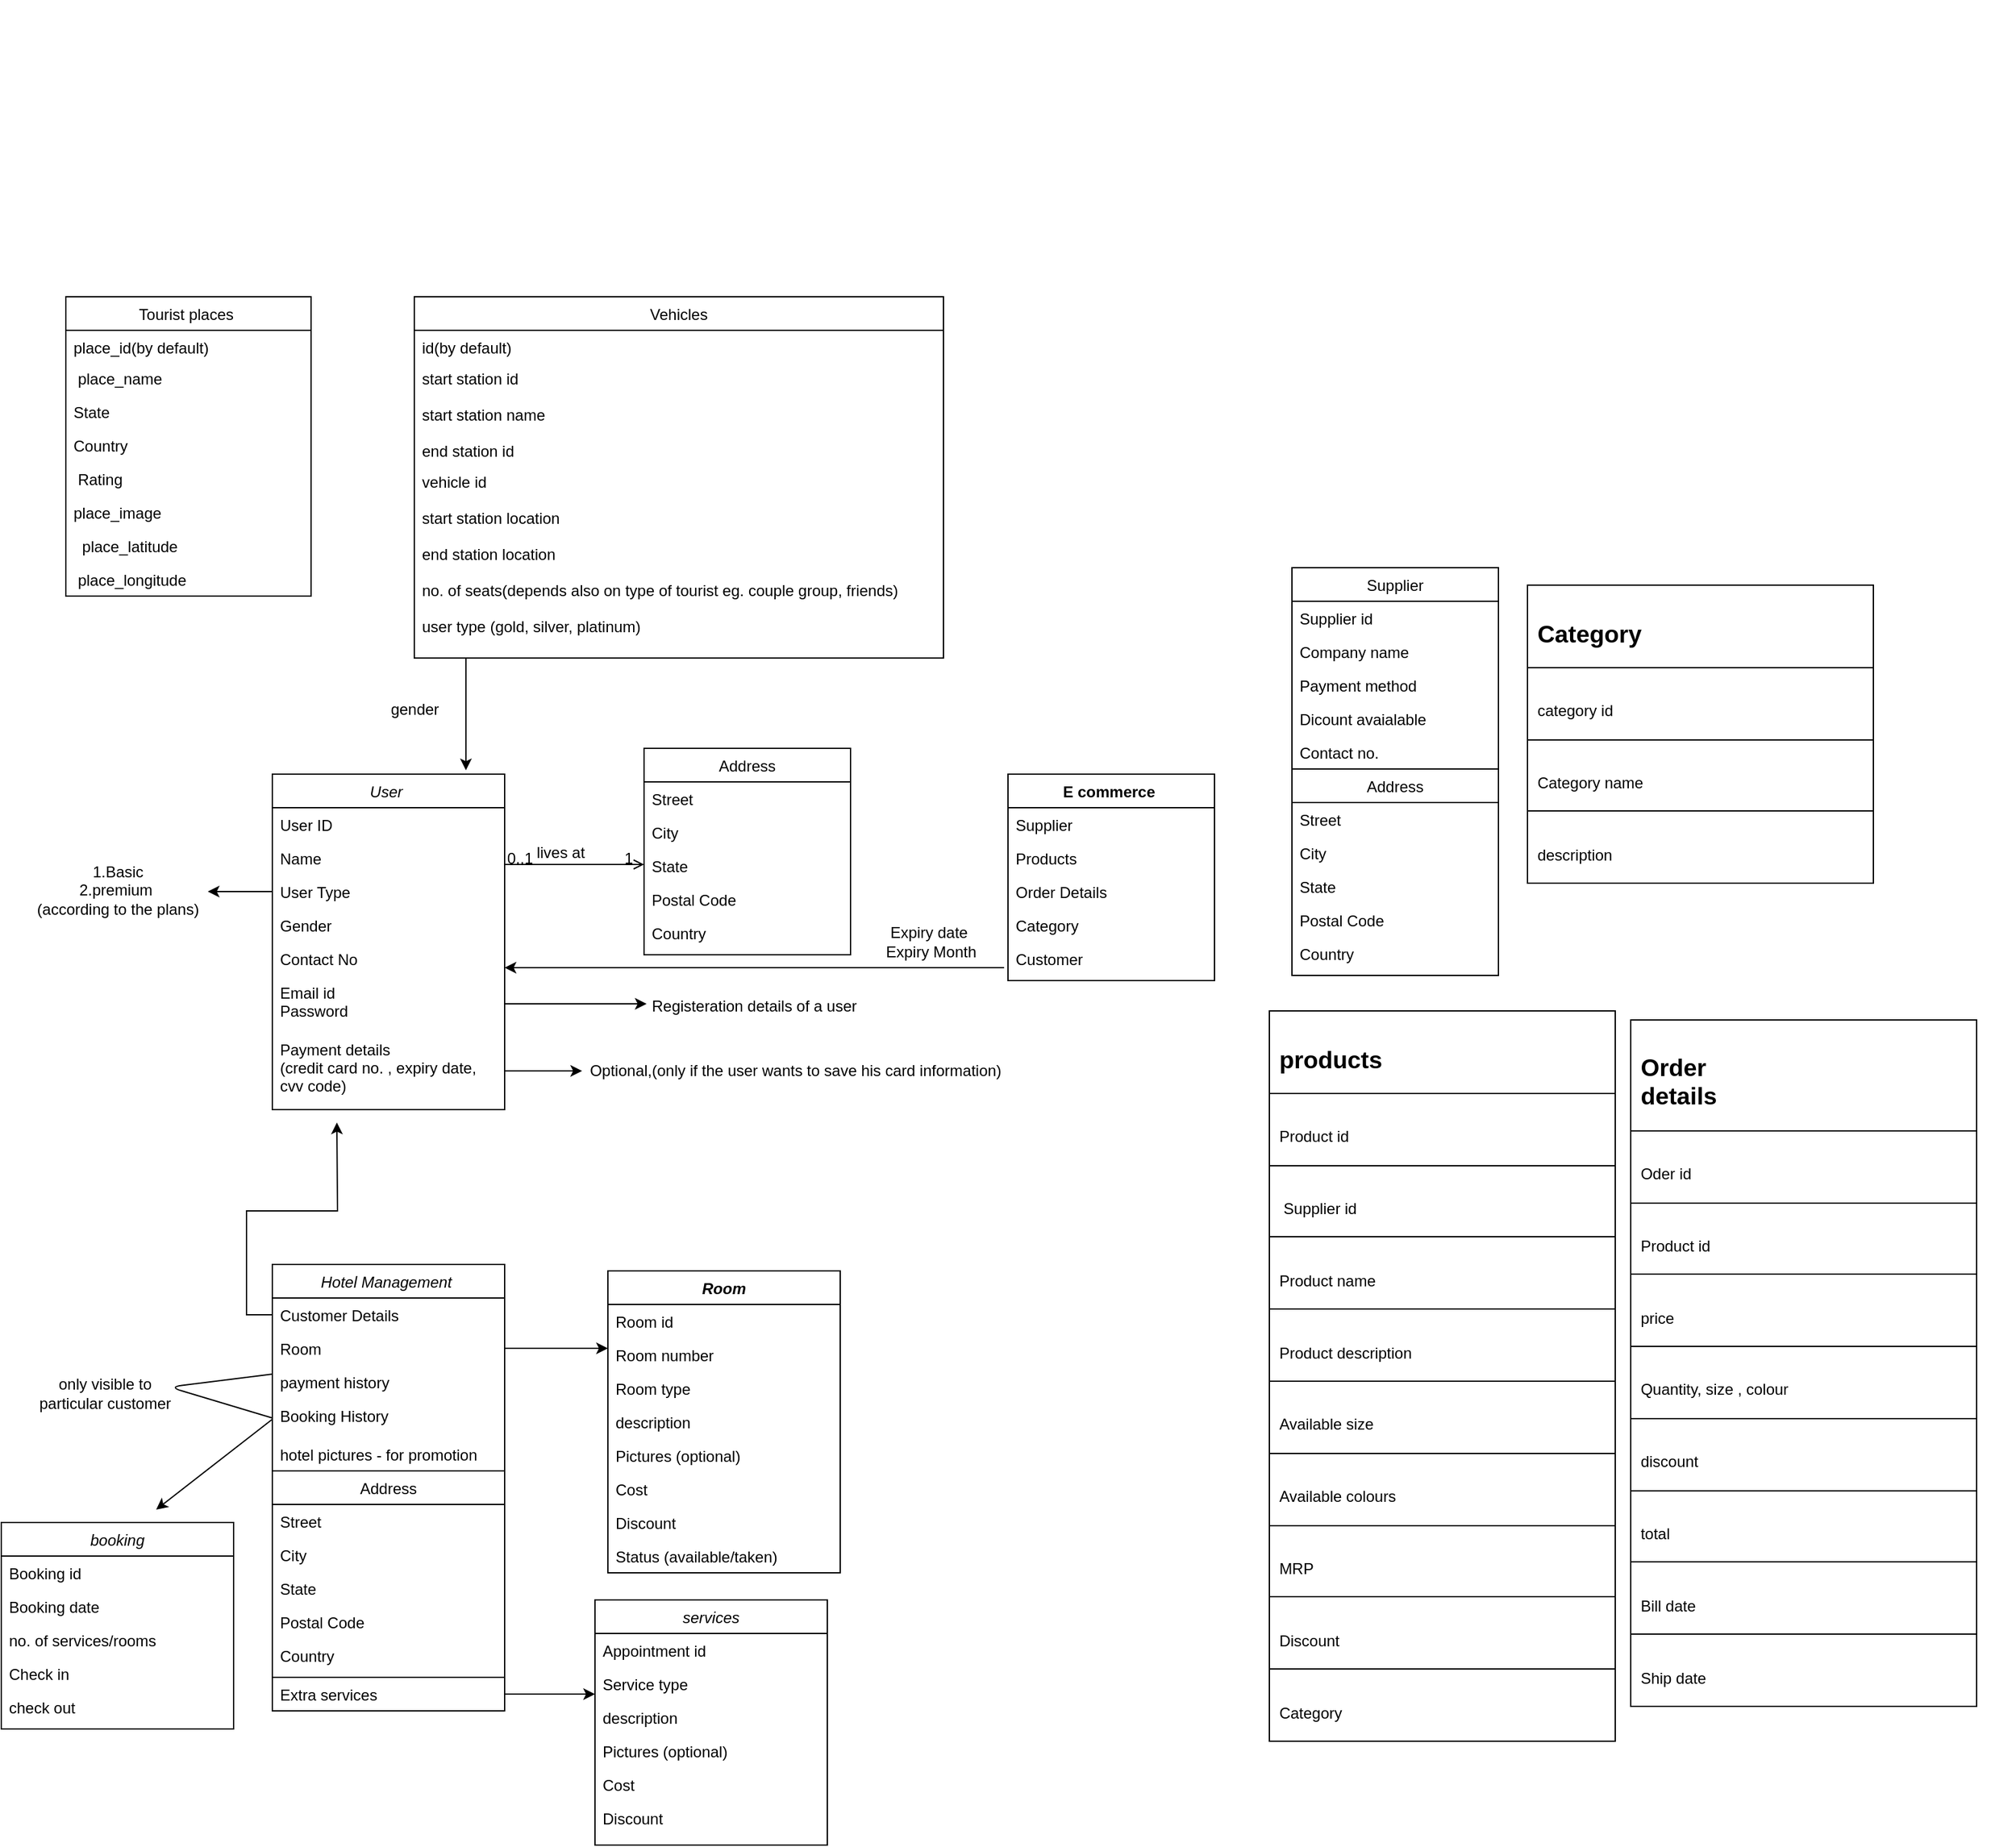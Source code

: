 <mxfile version="13.7.7" type="github">
  <diagram id="C5RBs43oDa-KdzZeNtuy" name="Page-1">
    <mxGraphModel dx="1108" dy="1651" grid="1" gridSize="10" guides="1" tooltips="1" connect="1" arrows="1" fold="1" page="1" pageScale="1" pageWidth="827" pageHeight="1169" math="0" shadow="0">
      <root>
        <mxCell id="WIyWlLk6GJQsqaUBKTNV-0" />
        <mxCell id="WIyWlLk6GJQsqaUBKTNV-1" parent="WIyWlLk6GJQsqaUBKTNV-0" />
        <mxCell id="L2D3DdencDGYcYz5iyRt-0" value="User " style="swimlane;fontStyle=2;align=center;verticalAlign=top;childLayout=stackLayout;horizontal=1;startSize=26;horizontalStack=0;resizeParent=1;resizeLast=0;collapsible=1;marginBottom=0;rounded=0;shadow=0;strokeWidth=1;" parent="WIyWlLk6GJQsqaUBKTNV-1" vertex="1">
          <mxGeometry x="220" y="120" width="180" height="260" as="geometry">
            <mxRectangle x="230" y="140" width="160" height="26" as="alternateBounds" />
          </mxGeometry>
        </mxCell>
        <mxCell id="L2D3DdencDGYcYz5iyRt-1" value="User ID" style="text;align=left;verticalAlign=top;spacingLeft=4;spacingRight=4;overflow=hidden;rotatable=0;points=[[0,0.5],[1,0.5]];portConstraint=eastwest;" parent="L2D3DdencDGYcYz5iyRt-0" vertex="1">
          <mxGeometry y="26" width="180" height="26" as="geometry" />
        </mxCell>
        <mxCell id="L2D3DdencDGYcYz5iyRt-2" value="Name" style="text;align=left;verticalAlign=top;spacingLeft=4;spacingRight=4;overflow=hidden;rotatable=0;points=[[0,0.5],[1,0.5]];portConstraint=eastwest;rounded=0;shadow=0;html=0;" parent="L2D3DdencDGYcYz5iyRt-0" vertex="1">
          <mxGeometry y="52" width="180" height="26" as="geometry" />
        </mxCell>
        <mxCell id="L2D3DdencDGYcYz5iyRt-3" value="User Type" style="text;align=left;verticalAlign=top;spacingLeft=4;spacingRight=4;overflow=hidden;rotatable=0;points=[[0,0.5],[1,0.5]];portConstraint=eastwest;rounded=0;shadow=0;html=0;" parent="L2D3DdencDGYcYz5iyRt-0" vertex="1">
          <mxGeometry y="78" width="180" height="26" as="geometry" />
        </mxCell>
        <mxCell id="L2D3DdencDGYcYz5iyRt-4" value="Gender&#xa;" style="text;align=left;verticalAlign=top;spacingLeft=4;spacingRight=4;overflow=hidden;rotatable=0;points=[[0,0.5],[1,0.5]];portConstraint=eastwest;rounded=0;shadow=0;html=0;" parent="L2D3DdencDGYcYz5iyRt-0" vertex="1">
          <mxGeometry y="104" width="180" height="26" as="geometry" />
        </mxCell>
        <mxCell id="L2D3DdencDGYcYz5iyRt-5" value="Contact No" style="text;align=left;verticalAlign=top;spacingLeft=4;spacingRight=4;overflow=hidden;rotatable=0;points=[[0,0.5],[1,0.5]];portConstraint=eastwest;rounded=0;shadow=0;html=0;" parent="L2D3DdencDGYcYz5iyRt-0" vertex="1">
          <mxGeometry y="130" width="180" height="26" as="geometry" />
        </mxCell>
        <mxCell id="L2D3DdencDGYcYz5iyRt-6" value="Email id &#xa;Password" style="text;align=left;verticalAlign=top;spacingLeft=4;spacingRight=4;overflow=hidden;rotatable=0;points=[[0,0.5],[1,0.5]];portConstraint=eastwest;rounded=0;shadow=0;html=0;" parent="L2D3DdencDGYcYz5iyRt-0" vertex="1">
          <mxGeometry y="156" width="180" height="44" as="geometry" />
        </mxCell>
        <mxCell id="L2D3DdencDGYcYz5iyRt-7" value="Payment details &#xa;(credit card no. , expiry date, &#xa;cvv code)" style="text;align=left;verticalAlign=top;spacingLeft=4;spacingRight=4;overflow=hidden;rotatable=0;points=[[0,0.5],[1,0.5]];portConstraint=eastwest;rounded=0;shadow=0;html=0;" parent="L2D3DdencDGYcYz5iyRt-0" vertex="1">
          <mxGeometry y="200" width="180" height="60" as="geometry" />
        </mxCell>
        <mxCell id="L2D3DdencDGYcYz5iyRt-8" value="" style="endArrow=open;shadow=0;strokeWidth=1;rounded=0;endFill=1;edgeStyle=elbowEdgeStyle;elbow=vertical;" parent="WIyWlLk6GJQsqaUBKTNV-1" source="L2D3DdencDGYcYz5iyRt-0" target="L2D3DdencDGYcYz5iyRt-12" edge="1">
          <mxGeometry x="0.5" y="41" relative="1" as="geometry">
            <mxPoint x="380" y="192" as="sourcePoint" />
            <mxPoint x="540" y="192" as="targetPoint" />
            <mxPoint x="-40" y="32" as="offset" />
          </mxGeometry>
        </mxCell>
        <mxCell id="L2D3DdencDGYcYz5iyRt-9" value="0..1" style="resizable=0;align=left;verticalAlign=bottom;labelBackgroundColor=none;fontSize=12;" parent="L2D3DdencDGYcYz5iyRt-8" connectable="0" vertex="1">
          <mxGeometry x="-1" relative="1" as="geometry">
            <mxPoint y="4" as="offset" />
          </mxGeometry>
        </mxCell>
        <mxCell id="L2D3DdencDGYcYz5iyRt-10" value="1" style="resizable=0;align=right;verticalAlign=bottom;labelBackgroundColor=none;fontSize=12;" parent="L2D3DdencDGYcYz5iyRt-8" connectable="0" vertex="1">
          <mxGeometry x="1" relative="1" as="geometry">
            <mxPoint x="-7" y="4" as="offset" />
          </mxGeometry>
        </mxCell>
        <mxCell id="L2D3DdencDGYcYz5iyRt-11" value="lives at" style="text;html=1;resizable=0;points=[];;align=center;verticalAlign=middle;labelBackgroundColor=none;rounded=0;shadow=0;strokeWidth=1;fontSize=12;" parent="L2D3DdencDGYcYz5iyRt-8" vertex="1" connectable="0">
          <mxGeometry x="0.5" y="49" relative="1" as="geometry">
            <mxPoint x="-38" y="40" as="offset" />
          </mxGeometry>
        </mxCell>
        <mxCell id="L2D3DdencDGYcYz5iyRt-12" value="Address" style="swimlane;fontStyle=0;align=center;verticalAlign=top;childLayout=stackLayout;horizontal=1;startSize=26;horizontalStack=0;resizeParent=1;resizeLast=0;collapsible=1;marginBottom=0;rounded=0;shadow=0;strokeWidth=1;" parent="WIyWlLk6GJQsqaUBKTNV-1" vertex="1">
          <mxGeometry x="508" y="100" width="160" height="160" as="geometry">
            <mxRectangle x="550" y="140" width="160" height="26" as="alternateBounds" />
          </mxGeometry>
        </mxCell>
        <mxCell id="L2D3DdencDGYcYz5iyRt-13" value="Street" style="text;align=left;verticalAlign=top;spacingLeft=4;spacingRight=4;overflow=hidden;rotatable=0;points=[[0,0.5],[1,0.5]];portConstraint=eastwest;" parent="L2D3DdencDGYcYz5iyRt-12" vertex="1">
          <mxGeometry y="26" width="160" height="26" as="geometry" />
        </mxCell>
        <mxCell id="L2D3DdencDGYcYz5iyRt-14" value="City" style="text;align=left;verticalAlign=top;spacingLeft=4;spacingRight=4;overflow=hidden;rotatable=0;points=[[0,0.5],[1,0.5]];portConstraint=eastwest;rounded=0;shadow=0;html=0;" parent="L2D3DdencDGYcYz5iyRt-12" vertex="1">
          <mxGeometry y="52" width="160" height="26" as="geometry" />
        </mxCell>
        <mxCell id="L2D3DdencDGYcYz5iyRt-15" value="State" style="text;align=left;verticalAlign=top;spacingLeft=4;spacingRight=4;overflow=hidden;rotatable=0;points=[[0,0.5],[1,0.5]];portConstraint=eastwest;rounded=0;shadow=0;html=0;" parent="L2D3DdencDGYcYz5iyRt-12" vertex="1">
          <mxGeometry y="78" width="160" height="26" as="geometry" />
        </mxCell>
        <mxCell id="L2D3DdencDGYcYz5iyRt-16" value="Postal Code" style="text;align=left;verticalAlign=top;spacingLeft=4;spacingRight=4;overflow=hidden;rotatable=0;points=[[0,0.5],[1,0.5]];portConstraint=eastwest;rounded=0;shadow=0;html=0;" parent="L2D3DdencDGYcYz5iyRt-12" vertex="1">
          <mxGeometry y="104" width="160" height="26" as="geometry" />
        </mxCell>
        <mxCell id="L2D3DdencDGYcYz5iyRt-17" value="Country" style="text;align=left;verticalAlign=top;spacingLeft=4;spacingRight=4;overflow=hidden;rotatable=0;points=[[0,0.5],[1,0.5]];portConstraint=eastwest;rounded=0;shadow=0;html=0;" parent="L2D3DdencDGYcYz5iyRt-12" vertex="1">
          <mxGeometry y="130" width="160" height="26" as="geometry" />
        </mxCell>
        <mxCell id="L2D3DdencDGYcYz5iyRt-18" style="edgeStyle=orthogonalEdgeStyle;rounded=0;orthogonalLoop=1;jettySize=auto;html=1;" parent="WIyWlLk6GJQsqaUBKTNV-1" source="L2D3DdencDGYcYz5iyRt-6" edge="1">
          <mxGeometry relative="1" as="geometry">
            <mxPoint x="510" y="298" as="targetPoint" />
          </mxGeometry>
        </mxCell>
        <mxCell id="L2D3DdencDGYcYz5iyRt-19" value="Registeration details of a user" style="text;html=1;resizable=0;autosize=1;align=center;verticalAlign=middle;points=[];fillColor=none;strokeColor=none;rounded=0;" parent="WIyWlLk6GJQsqaUBKTNV-1" vertex="1">
          <mxGeometry x="508" y="290" width="170" height="20" as="geometry" />
        </mxCell>
        <mxCell id="L2D3DdencDGYcYz5iyRt-20" style="edgeStyle=orthogonalEdgeStyle;rounded=0;orthogonalLoop=1;jettySize=auto;html=1;" parent="WIyWlLk6GJQsqaUBKTNV-1" source="L2D3DdencDGYcYz5iyRt-3" edge="1">
          <mxGeometry relative="1" as="geometry">
            <mxPoint x="170" y="211" as="targetPoint" />
          </mxGeometry>
        </mxCell>
        <mxCell id="L2D3DdencDGYcYz5iyRt-21" value="1.Basic&lt;br&gt;2.premium&amp;nbsp;&lt;br&gt;(according to the plans)" style="text;html=1;resizable=0;autosize=1;align=center;verticalAlign=middle;points=[];fillColor=none;strokeColor=none;rounded=0;" parent="WIyWlLk6GJQsqaUBKTNV-1" vertex="1">
          <mxGeometry x="30" y="185" width="140" height="50" as="geometry" />
        </mxCell>
        <mxCell id="L2D3DdencDGYcYz5iyRt-22" style="edgeStyle=orthogonalEdgeStyle;rounded=0;orthogonalLoop=1;jettySize=auto;html=1;exitX=1;exitY=0.5;exitDx=0;exitDy=0;" parent="WIyWlLk6GJQsqaUBKTNV-1" source="L2D3DdencDGYcYz5iyRt-7" edge="1">
          <mxGeometry relative="1" as="geometry">
            <mxPoint x="460" y="350" as="targetPoint" />
          </mxGeometry>
        </mxCell>
        <mxCell id="L2D3DdencDGYcYz5iyRt-23" value="Optional,(only if the user wants to save his card information)" style="text;html=1;resizable=0;autosize=1;align=center;verticalAlign=middle;points=[];fillColor=none;strokeColor=none;rounded=0;" parent="WIyWlLk6GJQsqaUBKTNV-1" vertex="1">
          <mxGeometry x="460" y="340" width="330" height="20" as="geometry" />
        </mxCell>
        <mxCell id="L2D3DdencDGYcYz5iyRt-25" value="Hotel Management " style="swimlane;fontStyle=2;align=center;verticalAlign=top;childLayout=stackLayout;horizontal=1;startSize=26;horizontalStack=0;resizeParent=1;resizeLast=0;collapsible=1;marginBottom=0;rounded=0;shadow=0;strokeWidth=1;" parent="WIyWlLk6GJQsqaUBKTNV-1" vertex="1">
          <mxGeometry x="220" y="500" width="180" height="346" as="geometry">
            <mxRectangle x="230" y="140" width="160" height="26" as="alternateBounds" />
          </mxGeometry>
        </mxCell>
        <mxCell id="L2D3DdencDGYcYz5iyRt-42" value="Customer Details " style="text;align=left;verticalAlign=top;spacingLeft=4;spacingRight=4;overflow=hidden;rotatable=0;points=[[0,0.5],[1,0.5]];portConstraint=eastwest;rounded=0;shadow=0;html=0;" parent="L2D3DdencDGYcYz5iyRt-25" vertex="1">
          <mxGeometry y="26" width="180" height="26" as="geometry" />
        </mxCell>
        <mxCell id="L2D3DdencDGYcYz5iyRt-26" value="Room" style="text;align=left;verticalAlign=top;spacingLeft=4;spacingRight=4;overflow=hidden;rotatable=0;points=[[0,0.5],[1,0.5]];portConstraint=eastwest;" parent="L2D3DdencDGYcYz5iyRt-25" vertex="1">
          <mxGeometry y="52" width="180" height="26" as="geometry" />
        </mxCell>
        <mxCell id="L2D3DdencDGYcYz5iyRt-30" value="payment history" style="text;align=left;verticalAlign=top;spacingLeft=4;spacingRight=4;overflow=hidden;rotatable=0;points=[[0,0.5],[1,0.5]];portConstraint=eastwest;rounded=0;shadow=0;html=0;" parent="L2D3DdencDGYcYz5iyRt-25" vertex="1">
          <mxGeometry y="78" width="180" height="26" as="geometry" />
        </mxCell>
        <mxCell id="L2D3DdencDGYcYz5iyRt-31" value="Booking History" style="text;align=left;verticalAlign=top;spacingLeft=4;spacingRight=4;overflow=hidden;rotatable=0;points=[[0,0.5],[1,0.5]];portConstraint=eastwest;rounded=0;shadow=0;html=0;" parent="L2D3DdencDGYcYz5iyRt-25" vertex="1">
          <mxGeometry y="104" width="180" height="30" as="geometry" />
        </mxCell>
        <mxCell id="L2D3DdencDGYcYz5iyRt-68" value="hotel pictures - for promotion" style="text;align=left;verticalAlign=top;spacingLeft=4;spacingRight=4;overflow=hidden;rotatable=0;points=[[0,0.5],[1,0.5]];portConstraint=eastwest;rounded=0;shadow=0;html=0;" parent="L2D3DdencDGYcYz5iyRt-25" vertex="1">
          <mxGeometry y="134" width="180" height="26" as="geometry" />
        </mxCell>
        <mxCell id="L2D3DdencDGYcYz5iyRt-70" value="Address" style="swimlane;fontStyle=0;align=center;verticalAlign=top;childLayout=stackLayout;horizontal=1;startSize=26;horizontalStack=0;resizeParent=1;resizeLast=0;collapsible=1;marginBottom=0;rounded=0;shadow=0;strokeWidth=1;" parent="L2D3DdencDGYcYz5iyRt-25" vertex="1">
          <mxGeometry y="160" width="180" height="160" as="geometry">
            <mxRectangle x="550" y="140" width="160" height="26" as="alternateBounds" />
          </mxGeometry>
        </mxCell>
        <mxCell id="L2D3DdencDGYcYz5iyRt-71" value="Street" style="text;align=left;verticalAlign=top;spacingLeft=4;spacingRight=4;overflow=hidden;rotatable=0;points=[[0,0.5],[1,0.5]];portConstraint=eastwest;" parent="L2D3DdencDGYcYz5iyRt-70" vertex="1">
          <mxGeometry y="26" width="180" height="26" as="geometry" />
        </mxCell>
        <mxCell id="L2D3DdencDGYcYz5iyRt-72" value="City" style="text;align=left;verticalAlign=top;spacingLeft=4;spacingRight=4;overflow=hidden;rotatable=0;points=[[0,0.5],[1,0.5]];portConstraint=eastwest;rounded=0;shadow=0;html=0;" parent="L2D3DdencDGYcYz5iyRt-70" vertex="1">
          <mxGeometry y="52" width="180" height="26" as="geometry" />
        </mxCell>
        <mxCell id="L2D3DdencDGYcYz5iyRt-73" value="State" style="text;align=left;verticalAlign=top;spacingLeft=4;spacingRight=4;overflow=hidden;rotatable=0;points=[[0,0.5],[1,0.5]];portConstraint=eastwest;rounded=0;shadow=0;html=0;" parent="L2D3DdencDGYcYz5iyRt-70" vertex="1">
          <mxGeometry y="78" width="180" height="26" as="geometry" />
        </mxCell>
        <mxCell id="L2D3DdencDGYcYz5iyRt-74" value="Postal Code" style="text;align=left;verticalAlign=top;spacingLeft=4;spacingRight=4;overflow=hidden;rotatable=0;points=[[0,0.5],[1,0.5]];portConstraint=eastwest;rounded=0;shadow=0;html=0;" parent="L2D3DdencDGYcYz5iyRt-70" vertex="1">
          <mxGeometry y="104" width="180" height="26" as="geometry" />
        </mxCell>
        <mxCell id="L2D3DdencDGYcYz5iyRt-75" value="Country" style="text;align=left;verticalAlign=top;spacingLeft=4;spacingRight=4;overflow=hidden;rotatable=0;points=[[0,0.5],[1,0.5]];portConstraint=eastwest;rounded=0;shadow=0;html=0;" parent="L2D3DdencDGYcYz5iyRt-70" vertex="1">
          <mxGeometry y="130" width="180" height="26" as="geometry" />
        </mxCell>
        <mxCell id="L2D3DdencDGYcYz5iyRt-69" value="Extra services " style="text;align=left;verticalAlign=top;spacingLeft=4;spacingRight=4;overflow=hidden;rotatable=0;points=[[0,0.5],[1,0.5]];portConstraint=eastwest;rounded=0;shadow=0;html=0;" parent="L2D3DdencDGYcYz5iyRt-25" vertex="1">
          <mxGeometry y="320" width="180" height="26" as="geometry" />
        </mxCell>
        <mxCell id="L2D3DdencDGYcYz5iyRt-57" style="edgeStyle=orthogonalEdgeStyle;rounded=0;orthogonalLoop=1;jettySize=auto;html=1;" parent="WIyWlLk6GJQsqaUBKTNV-1" source="L2D3DdencDGYcYz5iyRt-42" edge="1">
          <mxGeometry relative="1" as="geometry">
            <mxPoint x="270" y="390" as="targetPoint" />
          </mxGeometry>
        </mxCell>
        <mxCell id="L2D3DdencDGYcYz5iyRt-58" value="" style="endArrow=none;html=1;exitX=0;exitY=0.5;exitDx=0;exitDy=0;" parent="WIyWlLk6GJQsqaUBKTNV-1" source="L2D3DdencDGYcYz5iyRt-31" edge="1">
          <mxGeometry width="50" height="50" relative="1" as="geometry">
            <mxPoint x="200" y="620" as="sourcePoint" />
            <mxPoint x="220" y="585" as="targetPoint" />
            <Array as="points">
              <mxPoint x="140" y="595" />
            </Array>
          </mxGeometry>
        </mxCell>
        <mxCell id="L2D3DdencDGYcYz5iyRt-59" value="only visible to &lt;br&gt;particular customer" style="text;html=1;resizable=0;autosize=1;align=center;verticalAlign=middle;points=[];fillColor=none;strokeColor=none;rounded=0;" parent="WIyWlLk6GJQsqaUBKTNV-1" vertex="1">
          <mxGeometry x="30" y="585" width="120" height="30" as="geometry" />
        </mxCell>
        <mxCell id="L2D3DdencDGYcYz5iyRt-67" style="edgeStyle=none;rounded=0;orthogonalLoop=1;jettySize=auto;html=1;exitX=1;exitY=0.5;exitDx=0;exitDy=0;" parent="WIyWlLk6GJQsqaUBKTNV-1" source="L2D3DdencDGYcYz5iyRt-26" edge="1">
          <mxGeometry relative="1" as="geometry">
            <mxPoint x="480" y="565" as="targetPoint" />
          </mxGeometry>
        </mxCell>
        <mxCell id="L2D3DdencDGYcYz5iyRt-34" value="Room" style="swimlane;fontStyle=3;align=center;verticalAlign=top;childLayout=stackLayout;horizontal=1;startSize=26;horizontalStack=0;resizeParent=1;resizeLast=0;collapsible=1;marginBottom=0;rounded=0;shadow=0;strokeWidth=1;" parent="WIyWlLk6GJQsqaUBKTNV-1" vertex="1">
          <mxGeometry x="480" y="505" width="180" height="234" as="geometry">
            <mxRectangle x="230" y="140" width="160" height="26" as="alternateBounds" />
          </mxGeometry>
        </mxCell>
        <mxCell id="L2D3DdencDGYcYz5iyRt-35" value="Room id " style="text;align=left;verticalAlign=top;spacingLeft=4;spacingRight=4;overflow=hidden;rotatable=0;points=[[0,0.5],[1,0.5]];portConstraint=eastwest;" parent="L2D3DdencDGYcYz5iyRt-34" vertex="1">
          <mxGeometry y="26" width="180" height="26" as="geometry" />
        </mxCell>
        <mxCell id="L2D3DdencDGYcYz5iyRt-36" value="Room number" style="text;align=left;verticalAlign=top;spacingLeft=4;spacingRight=4;overflow=hidden;rotatable=0;points=[[0,0.5],[1,0.5]];portConstraint=eastwest;rounded=0;shadow=0;html=0;" parent="L2D3DdencDGYcYz5iyRt-34" vertex="1">
          <mxGeometry y="52" width="180" height="26" as="geometry" />
        </mxCell>
        <mxCell id="L2D3DdencDGYcYz5iyRt-37" value="Room type" style="text;align=left;verticalAlign=top;spacingLeft=4;spacingRight=4;overflow=hidden;rotatable=0;points=[[0,0.5],[1,0.5]];portConstraint=eastwest;rounded=0;shadow=0;html=0;" parent="L2D3DdencDGYcYz5iyRt-34" vertex="1">
          <mxGeometry y="78" width="180" height="26" as="geometry" />
        </mxCell>
        <mxCell id="L2D3DdencDGYcYz5iyRt-38" value="description" style="text;align=left;verticalAlign=top;spacingLeft=4;spacingRight=4;overflow=hidden;rotatable=0;points=[[0,0.5],[1,0.5]];portConstraint=eastwest;rounded=0;shadow=0;html=0;" parent="L2D3DdencDGYcYz5iyRt-34" vertex="1">
          <mxGeometry y="104" width="180" height="26" as="geometry" />
        </mxCell>
        <mxCell id="L2D3DdencDGYcYz5iyRt-39" value="Pictures (optional)" style="text;align=left;verticalAlign=top;spacingLeft=4;spacingRight=4;overflow=hidden;rotatable=0;points=[[0,0.5],[1,0.5]];portConstraint=eastwest;rounded=0;shadow=0;html=0;" parent="L2D3DdencDGYcYz5iyRt-34" vertex="1">
          <mxGeometry y="130" width="180" height="26" as="geometry" />
        </mxCell>
        <mxCell id="L2D3DdencDGYcYz5iyRt-86" value="Cost" style="text;align=left;verticalAlign=top;spacingLeft=4;spacingRight=4;overflow=hidden;rotatable=0;points=[[0,0.5],[1,0.5]];portConstraint=eastwest;rounded=0;shadow=0;html=0;" parent="L2D3DdencDGYcYz5iyRt-34" vertex="1">
          <mxGeometry y="156" width="180" height="26" as="geometry" />
        </mxCell>
        <mxCell id="L2D3DdencDGYcYz5iyRt-87" value="Discount" style="text;align=left;verticalAlign=top;spacingLeft=4;spacingRight=4;overflow=hidden;rotatable=0;points=[[0,0.5],[1,0.5]];portConstraint=eastwest;rounded=0;shadow=0;html=0;" parent="L2D3DdencDGYcYz5iyRt-34" vertex="1">
          <mxGeometry y="182" width="180" height="26" as="geometry" />
        </mxCell>
        <mxCell id="L2D3DdencDGYcYz5iyRt-97" value="Status (available/taken)" style="text;align=left;verticalAlign=top;spacingLeft=4;spacingRight=4;overflow=hidden;rotatable=0;points=[[0,0.5],[1,0.5]];portConstraint=eastwest;rounded=0;shadow=0;html=0;" parent="L2D3DdencDGYcYz5iyRt-34" vertex="1">
          <mxGeometry y="208" width="180" height="26" as="geometry" />
        </mxCell>
        <mxCell id="L2D3DdencDGYcYz5iyRt-76" style="edgeStyle=none;rounded=0;orthogonalLoop=1;jettySize=auto;html=1;exitX=1;exitY=0.5;exitDx=0;exitDy=0;" parent="WIyWlLk6GJQsqaUBKTNV-1" source="L2D3DdencDGYcYz5iyRt-69" edge="1">
          <mxGeometry relative="1" as="geometry">
            <mxPoint x="470" y="833" as="targetPoint" />
          </mxGeometry>
        </mxCell>
        <mxCell id="L2D3DdencDGYcYz5iyRt-77" value="services" style="swimlane;fontStyle=2;align=center;verticalAlign=top;childLayout=stackLayout;horizontal=1;startSize=26;horizontalStack=0;resizeParent=1;resizeLast=0;collapsible=1;marginBottom=0;rounded=0;shadow=0;strokeWidth=1;" parent="WIyWlLk6GJQsqaUBKTNV-1" vertex="1">
          <mxGeometry x="470" y="760" width="180" height="190" as="geometry">
            <mxRectangle x="230" y="140" width="160" height="26" as="alternateBounds" />
          </mxGeometry>
        </mxCell>
        <mxCell id="L2D3DdencDGYcYz5iyRt-79" value="Appointment id" style="text;align=left;verticalAlign=top;spacingLeft=4;spacingRight=4;overflow=hidden;rotatable=0;points=[[0,0.5],[1,0.5]];portConstraint=eastwest;rounded=0;shadow=0;html=0;" parent="L2D3DdencDGYcYz5iyRt-77" vertex="1">
          <mxGeometry y="26" width="180" height="26" as="geometry" />
        </mxCell>
        <mxCell id="L2D3DdencDGYcYz5iyRt-80" value="Service type" style="text;align=left;verticalAlign=top;spacingLeft=4;spacingRight=4;overflow=hidden;rotatable=0;points=[[0,0.5],[1,0.5]];portConstraint=eastwest;rounded=0;shadow=0;html=0;" parent="L2D3DdencDGYcYz5iyRt-77" vertex="1">
          <mxGeometry y="52" width="180" height="26" as="geometry" />
        </mxCell>
        <mxCell id="L2D3DdencDGYcYz5iyRt-81" value="description" style="text;align=left;verticalAlign=top;spacingLeft=4;spacingRight=4;overflow=hidden;rotatable=0;points=[[0,0.5],[1,0.5]];portConstraint=eastwest;rounded=0;shadow=0;html=0;" parent="L2D3DdencDGYcYz5iyRt-77" vertex="1">
          <mxGeometry y="78" width="180" height="26" as="geometry" />
        </mxCell>
        <mxCell id="L2D3DdencDGYcYz5iyRt-82" value="Pictures (optional)" style="text;align=left;verticalAlign=top;spacingLeft=4;spacingRight=4;overflow=hidden;rotatable=0;points=[[0,0.5],[1,0.5]];portConstraint=eastwest;rounded=0;shadow=0;html=0;" parent="L2D3DdencDGYcYz5iyRt-77" vertex="1">
          <mxGeometry y="104" width="180" height="26" as="geometry" />
        </mxCell>
        <mxCell id="L2D3DdencDGYcYz5iyRt-83" value="Cost" style="text;align=left;verticalAlign=top;spacingLeft=4;spacingRight=4;overflow=hidden;rotatable=0;points=[[0,0.5],[1,0.5]];portConstraint=eastwest;rounded=0;shadow=0;html=0;" parent="L2D3DdencDGYcYz5iyRt-77" vertex="1">
          <mxGeometry y="130" width="180" height="26" as="geometry" />
        </mxCell>
        <mxCell id="L2D3DdencDGYcYz5iyRt-85" value="Discount" style="text;align=left;verticalAlign=top;spacingLeft=4;spacingRight=4;overflow=hidden;rotatable=0;points=[[0,0.5],[1,0.5]];portConstraint=eastwest;rounded=0;shadow=0;html=0;" parent="L2D3DdencDGYcYz5iyRt-77" vertex="1">
          <mxGeometry y="156" width="180" height="26" as="geometry" />
        </mxCell>
        <mxCell id="L2D3DdencDGYcYz5iyRt-89" value="booking" style="swimlane;fontStyle=2;align=center;verticalAlign=top;childLayout=stackLayout;horizontal=1;startSize=26;horizontalStack=0;resizeParent=1;resizeLast=0;collapsible=1;marginBottom=0;rounded=0;shadow=0;strokeWidth=1;" parent="WIyWlLk6GJQsqaUBKTNV-1" vertex="1">
          <mxGeometry x="10" y="700" width="180" height="160" as="geometry">
            <mxRectangle x="230" y="140" width="160" height="26" as="alternateBounds" />
          </mxGeometry>
        </mxCell>
        <mxCell id="L2D3DdencDGYcYz5iyRt-90" value="Booking id" style="text;align=left;verticalAlign=top;spacingLeft=4;spacingRight=4;overflow=hidden;rotatable=0;points=[[0,0.5],[1,0.5]];portConstraint=eastwest;rounded=0;shadow=0;html=0;" parent="L2D3DdencDGYcYz5iyRt-89" vertex="1">
          <mxGeometry y="26" width="180" height="26" as="geometry" />
        </mxCell>
        <mxCell id="L2D3DdencDGYcYz5iyRt-91" value="Booking date" style="text;align=left;verticalAlign=top;spacingLeft=4;spacingRight=4;overflow=hidden;rotatable=0;points=[[0,0.5],[1,0.5]];portConstraint=eastwest;rounded=0;shadow=0;html=0;" parent="L2D3DdencDGYcYz5iyRt-89" vertex="1">
          <mxGeometry y="52" width="180" height="26" as="geometry" />
        </mxCell>
        <mxCell id="L2D3DdencDGYcYz5iyRt-92" value="no. of services/rooms" style="text;align=left;verticalAlign=top;spacingLeft=4;spacingRight=4;overflow=hidden;rotatable=0;points=[[0,0.5],[1,0.5]];portConstraint=eastwest;rounded=0;shadow=0;html=0;" parent="L2D3DdencDGYcYz5iyRt-89" vertex="1">
          <mxGeometry y="78" width="180" height="26" as="geometry" />
        </mxCell>
        <mxCell id="L2D3DdencDGYcYz5iyRt-93" value="Check in" style="text;align=left;verticalAlign=top;spacingLeft=4;spacingRight=4;overflow=hidden;rotatable=0;points=[[0,0.5],[1,0.5]];portConstraint=eastwest;rounded=0;shadow=0;html=0;" parent="L2D3DdencDGYcYz5iyRt-89" vertex="1">
          <mxGeometry y="104" width="180" height="26" as="geometry" />
        </mxCell>
        <mxCell id="L2D3DdencDGYcYz5iyRt-94" value="check out" style="text;align=left;verticalAlign=top;spacingLeft=4;spacingRight=4;overflow=hidden;rotatable=0;points=[[0,0.5],[1,0.5]];portConstraint=eastwest;rounded=0;shadow=0;html=0;" parent="L2D3DdencDGYcYz5iyRt-89" vertex="1">
          <mxGeometry y="130" width="180" height="26" as="geometry" />
        </mxCell>
        <mxCell id="L2D3DdencDGYcYz5iyRt-96" value="" style="endArrow=classic;html=1;" parent="WIyWlLk6GJQsqaUBKTNV-1" edge="1">
          <mxGeometry width="50" height="50" relative="1" as="geometry">
            <mxPoint x="220" y="620" as="sourcePoint" />
            <mxPoint x="130" y="690" as="targetPoint" />
          </mxGeometry>
        </mxCell>
        <mxCell id="mFBj2bezLFfo8xEjX-71-34" value="" style="endArrow=classic;html=1;entryX=1;entryY=0.769;entryDx=0;entryDy=0;entryPerimeter=0;" parent="WIyWlLk6GJQsqaUBKTNV-1" target="L2D3DdencDGYcYz5iyRt-5" edge="1">
          <mxGeometry width="50" height="50" relative="1" as="geometry">
            <mxPoint x="787" y="270" as="sourcePoint" />
            <mxPoint x="670" y="270" as="targetPoint" />
          </mxGeometry>
        </mxCell>
        <mxCell id="mFBj2bezLFfo8xEjX-71-1" value="E commerce " style="swimlane;fontStyle=1;align=center;verticalAlign=top;childLayout=stackLayout;horizontal=1;startSize=26;horizontalStack=0;resizeParent=1;resizeLast=0;collapsible=1;marginBottom=0;rounded=0;shadow=0;strokeWidth=1;" parent="WIyWlLk6GJQsqaUBKTNV-1" vertex="1">
          <mxGeometry x="790" y="120" width="160" height="160" as="geometry">
            <mxRectangle x="550" y="140" width="160" height="26" as="alternateBounds" />
          </mxGeometry>
        </mxCell>
        <mxCell id="mFBj2bezLFfo8xEjX-71-2" value="Supplier" style="text;align=left;verticalAlign=top;spacingLeft=4;spacingRight=4;overflow=hidden;rotatable=0;points=[[0,0.5],[1,0.5]];portConstraint=eastwest;" parent="mFBj2bezLFfo8xEjX-71-1" vertex="1">
          <mxGeometry y="26" width="160" height="26" as="geometry" />
        </mxCell>
        <mxCell id="mFBj2bezLFfo8xEjX-71-4" value="Products" style="text;align=left;verticalAlign=top;spacingLeft=4;spacingRight=4;overflow=hidden;rotatable=0;points=[[0,0.5],[1,0.5]];portConstraint=eastwest;rounded=0;shadow=0;html=0;" parent="mFBj2bezLFfo8xEjX-71-1" vertex="1">
          <mxGeometry y="52" width="160" height="26" as="geometry" />
        </mxCell>
        <mxCell id="mFBj2bezLFfo8xEjX-71-5" value="Order Details " style="text;align=left;verticalAlign=top;spacingLeft=4;spacingRight=4;overflow=hidden;rotatable=0;points=[[0,0.5],[1,0.5]];portConstraint=eastwest;rounded=0;shadow=0;html=0;" parent="mFBj2bezLFfo8xEjX-71-1" vertex="1">
          <mxGeometry y="78" width="160" height="26" as="geometry" />
        </mxCell>
        <mxCell id="mFBj2bezLFfo8xEjX-71-6" value="Category" style="text;align=left;verticalAlign=top;spacingLeft=4;spacingRight=4;overflow=hidden;rotatable=0;points=[[0,0.5],[1,0.5]];portConstraint=eastwest;rounded=0;shadow=0;html=0;" parent="mFBj2bezLFfo8xEjX-71-1" vertex="1">
          <mxGeometry y="104" width="160" height="26" as="geometry" />
        </mxCell>
        <mxCell id="mFBj2bezLFfo8xEjX-71-3" value="Customer" style="text;align=left;verticalAlign=top;spacingLeft=4;spacingRight=4;overflow=hidden;rotatable=0;points=[[0,0.5],[1,0.5]];portConstraint=eastwest;rounded=0;shadow=0;html=0;" parent="mFBj2bezLFfo8xEjX-71-1" vertex="1">
          <mxGeometry y="130" width="160" height="26" as="geometry" />
        </mxCell>
        <mxCell id="mFBj2bezLFfo8xEjX-71-8" value="Supplier" style="swimlane;fontStyle=0;align=center;verticalAlign=top;childLayout=stackLayout;horizontal=1;startSize=26;horizontalStack=0;resizeParent=1;resizeLast=0;collapsible=1;marginBottom=0;rounded=0;shadow=0;strokeWidth=1;" parent="WIyWlLk6GJQsqaUBKTNV-1" vertex="1">
          <mxGeometry x="1010" y="-40" width="160" height="316" as="geometry">
            <mxRectangle x="550" y="140" width="160" height="26" as="alternateBounds" />
          </mxGeometry>
        </mxCell>
        <mxCell id="mFBj2bezLFfo8xEjX-71-21" value="Supplier id " style="text;align=left;verticalAlign=top;spacingLeft=4;spacingRight=4;overflow=hidden;rotatable=0;points=[[0,0.5],[1,0.5]];portConstraint=eastwest;rounded=0;shadow=0;html=0;" parent="mFBj2bezLFfo8xEjX-71-8" vertex="1">
          <mxGeometry y="26" width="160" height="26" as="geometry" />
        </mxCell>
        <mxCell id="mFBj2bezLFfo8xEjX-71-22" value="Company name " style="text;align=left;verticalAlign=top;spacingLeft=4;spacingRight=4;overflow=hidden;rotatable=0;points=[[0,0.5],[1,0.5]];portConstraint=eastwest;rounded=0;shadow=0;html=0;" parent="mFBj2bezLFfo8xEjX-71-8" vertex="1">
          <mxGeometry y="52" width="160" height="26" as="geometry" />
        </mxCell>
        <mxCell id="mFBj2bezLFfo8xEjX-71-23" value="Payment method" style="text;align=left;verticalAlign=top;spacingLeft=4;spacingRight=4;overflow=hidden;rotatable=0;points=[[0,0.5],[1,0.5]];portConstraint=eastwest;rounded=0;shadow=0;html=0;" parent="mFBj2bezLFfo8xEjX-71-8" vertex="1">
          <mxGeometry y="78" width="160" height="26" as="geometry" />
        </mxCell>
        <mxCell id="mFBj2bezLFfo8xEjX-71-24" value="Dicount avaialable" style="text;align=left;verticalAlign=top;spacingLeft=4;spacingRight=4;overflow=hidden;rotatable=0;points=[[0,0.5],[1,0.5]];portConstraint=eastwest;rounded=0;shadow=0;html=0;" parent="mFBj2bezLFfo8xEjX-71-8" vertex="1">
          <mxGeometry y="104" width="160" height="26" as="geometry" />
        </mxCell>
        <mxCell id="mFBj2bezLFfo8xEjX-71-25" value="Contact no." style="text;align=left;verticalAlign=top;spacingLeft=4;spacingRight=4;overflow=hidden;rotatable=0;points=[[0,0.5],[1,0.5]];portConstraint=eastwest;rounded=0;shadow=0;html=0;" parent="mFBj2bezLFfo8xEjX-71-8" vertex="1">
          <mxGeometry y="130" width="160" height="26" as="geometry" />
        </mxCell>
        <mxCell id="mFBj2bezLFfo8xEjX-71-26" value="Address" style="swimlane;fontStyle=0;align=center;verticalAlign=top;childLayout=stackLayout;horizontal=1;startSize=26;horizontalStack=0;resizeParent=1;resizeLast=0;collapsible=1;marginBottom=0;rounded=0;shadow=0;strokeWidth=1;" parent="mFBj2bezLFfo8xEjX-71-8" vertex="1">
          <mxGeometry y="156" width="160" height="160" as="geometry">
            <mxRectangle x="550" y="140" width="160" height="26" as="alternateBounds" />
          </mxGeometry>
        </mxCell>
        <mxCell id="mFBj2bezLFfo8xEjX-71-27" value="Street" style="text;align=left;verticalAlign=top;spacingLeft=4;spacingRight=4;overflow=hidden;rotatable=0;points=[[0,0.5],[1,0.5]];portConstraint=eastwest;" parent="mFBj2bezLFfo8xEjX-71-26" vertex="1">
          <mxGeometry y="26" width="160" height="26" as="geometry" />
        </mxCell>
        <mxCell id="mFBj2bezLFfo8xEjX-71-28" value="City" style="text;align=left;verticalAlign=top;spacingLeft=4;spacingRight=4;overflow=hidden;rotatable=0;points=[[0,0.5],[1,0.5]];portConstraint=eastwest;rounded=0;shadow=0;html=0;" parent="mFBj2bezLFfo8xEjX-71-26" vertex="1">
          <mxGeometry y="52" width="160" height="26" as="geometry" />
        </mxCell>
        <mxCell id="mFBj2bezLFfo8xEjX-71-29" value="State" style="text;align=left;verticalAlign=top;spacingLeft=4;spacingRight=4;overflow=hidden;rotatable=0;points=[[0,0.5],[1,0.5]];portConstraint=eastwest;rounded=0;shadow=0;html=0;" parent="mFBj2bezLFfo8xEjX-71-26" vertex="1">
          <mxGeometry y="78" width="160" height="26" as="geometry" />
        </mxCell>
        <mxCell id="mFBj2bezLFfo8xEjX-71-30" value="Postal Code" style="text;align=left;verticalAlign=top;spacingLeft=4;spacingRight=4;overflow=hidden;rotatable=0;points=[[0,0.5],[1,0.5]];portConstraint=eastwest;rounded=0;shadow=0;html=0;" parent="mFBj2bezLFfo8xEjX-71-26" vertex="1">
          <mxGeometry y="104" width="160" height="26" as="geometry" />
        </mxCell>
        <mxCell id="mFBj2bezLFfo8xEjX-71-31" value="Country" style="text;align=left;verticalAlign=top;spacingLeft=4;spacingRight=4;overflow=hidden;rotatable=0;points=[[0,0.5],[1,0.5]];portConstraint=eastwest;rounded=0;shadow=0;html=0;" parent="mFBj2bezLFfo8xEjX-71-26" vertex="1">
          <mxGeometry y="130" width="160" height="26" as="geometry" />
        </mxCell>
        <mxCell id="mFBj2bezLFfo8xEjX-71-41" value="&lt;table class=&quot;MsoTableGrid&quot; border=&quot;1&quot; cellspacing=&quot;0&quot; cellpadding=&quot;0&quot; style=&quot;border-collapse: collapse ; border: none&quot;&gt;&#xa; &lt;tbody&gt;&lt;tr&gt;&#xa;  &lt;td width=&quot;253&quot; valign=&quot;top&quot; style=&quot;width: 189.7pt ; border: solid black 1.0pt ; padding: 0cm 5.4pt 0cm 5.4pt&quot;&gt;&#xa;  &lt;p class=&quot;MsoNormal&quot; style=&quot;margin-bottom: 0cm ; margin-bottom: 0.0pt ; line-height: normal&quot;&gt;&lt;b&gt;&lt;span style=&quot;font-size: 14.0pt&quot;&gt;products&lt;/span&gt;&lt;/b&gt;&lt;/p&gt;&#xa;  &lt;/td&gt;&#xa; &lt;/tr&gt;&#xa; &lt;tr&gt;&#xa;  &lt;td width=&quot;253&quot; valign=&quot;top&quot; style=&quot;width: 189.7pt ; border: solid black 1.0pt ; border-top: none ; padding: 0cm 5.4pt 0cm 5.4pt&quot;&gt;&#xa;  &lt;p class=&quot;MsoNormal&quot; style=&quot;margin-bottom: 0cm ; margin-bottom: 0.0pt ; line-height: normal&quot;&gt;Product id&lt;/p&gt;&#xa;  &lt;/td&gt;&#xa; &lt;/tr&gt;&#xa; &lt;tr&gt;&#xa;  &lt;td width=&quot;253&quot; valign=&quot;top&quot; style=&quot;width: 189.7pt ; border: solid black 1.0pt ; border-top: none ; padding: 0cm 5.4pt 0cm 5.4pt&quot;&gt;&#xa;  &lt;p class=&quot;MsoNormal&quot; style=&quot;margin-bottom: 0cm ; margin-bottom: 0.0pt ; line-height: normal&quot;&gt;&lt;span&gt;&amp;nbsp;&lt;/span&gt;Supplier id&lt;/p&gt;&#xa;  &lt;/td&gt;&#xa; &lt;/tr&gt;&#xa; &lt;tr&gt;&#xa;  &lt;td width=&quot;253&quot; valign=&quot;top&quot; style=&quot;width: 189.7pt ; border: solid black 1.0pt ; border-top: none ; padding: 0cm 5.4pt 0cm 5.4pt&quot;&gt;&#xa;  &lt;p class=&quot;MsoNormal&quot; style=&quot;margin-bottom: 0cm ; margin-bottom: 0.0pt ; line-height: normal&quot;&gt;Product name&lt;/p&gt;&#xa;  &lt;/td&gt;&#xa; &lt;/tr&gt;&#xa; &lt;tr&gt;&#xa;  &lt;td width=&quot;253&quot; valign=&quot;top&quot; style=&quot;width: 189.7pt ; border: solid black 1.0pt ; border-top: none ; padding: 0cm 5.4pt 0cm 5.4pt&quot;&gt;&#xa;  &lt;p class=&quot;MsoNormal&quot; style=&quot;margin-bottom: 0cm ; margin-bottom: 0.0pt ; line-height: normal&quot;&gt;Product description&lt;/p&gt;&#xa;  &lt;/td&gt;&#xa; &lt;/tr&gt;&#xa; &lt;tr style=&quot;height: 3.95pt&quot;&gt;&#xa;  &lt;td width=&quot;253&quot; valign=&quot;top&quot; style=&quot;width: 189.7pt ; border: solid black 1.0pt ; border-top: none ; padding: 0cm 5.4pt 0cm 5.4pt ; height: 3.95pt&quot;&gt;&#xa;  &lt;p class=&quot;MsoNormal&quot; style=&quot;margin-bottom: 0cm ; margin-bottom: 0.0pt ; line-height: normal&quot;&gt;Available size&lt;/p&gt;&#xa;  &lt;/td&gt;&#xa; &lt;/tr&gt;&#xa; &lt;tr&gt;&#xa;  &lt;td width=&quot;253&quot; valign=&quot;top&quot; style=&quot;width: 189.7pt ; border: solid black 1.0pt ; border-top: none ; padding: 0cm 5.4pt 0cm 5.4pt&quot;&gt;&#xa;  &lt;p class=&quot;MsoNormal&quot; style=&quot;margin-bottom: 0cm ; margin-bottom: 0.0pt ; line-height: normal&quot;&gt;Available colours&lt;/p&gt;&#xa;  &lt;/td&gt;&#xa; &lt;/tr&gt;&#xa; &lt;tr&gt;&#xa;  &lt;td width=&quot;253&quot; valign=&quot;top&quot; style=&quot;width: 189.7pt ; border: solid black 1.0pt ; border-top: none ; padding: 0cm 5.4pt 0cm 5.4pt&quot;&gt;&#xa;  &lt;p class=&quot;MsoNormal&quot; style=&quot;margin-bottom: 0cm ; margin-bottom: 0.0pt ; line-height: normal&quot;&gt;MRP&lt;/p&gt;&#xa;  &lt;/td&gt;&#xa; &lt;/tr&gt;&#xa; &lt;tr&gt;&#xa;  &lt;td width=&quot;253&quot; valign=&quot;top&quot; style=&quot;width: 189.7pt ; border: solid black 1.0pt ; border-top: none ; padding: 0cm 5.4pt 0cm 5.4pt&quot;&gt;&#xa;  &lt;p class=&quot;MsoNormal&quot; style=&quot;margin-bottom: 0cm ; margin-bottom: 0.0pt ; line-height: normal&quot;&gt;Discount&lt;/p&gt;&#xa;  &lt;/td&gt;&#xa; &lt;/tr&gt;&#xa; &lt;tr&gt;&#xa;  &lt;td width=&quot;253&quot; valign=&quot;top&quot; style=&quot;width: 189.7pt ; border: solid black 1.0pt ; border-top: none ; padding: 0cm 5.4pt 0cm 5.4pt&quot;&gt;&#xa;  &lt;p class=&quot;MsoNormal&quot; style=&quot;margin-bottom: 0cm ; margin-bottom: 0.0pt ; line-height: normal&quot;&gt;Category &lt;/p&gt;&#xa;  &lt;/td&gt;&#xa; &lt;/tr&gt;&#xa;&lt;/tbody&gt;&lt;/table&gt;" style="text;whiteSpace=wrap;html=1;" parent="WIyWlLk6GJQsqaUBKTNV-1" vertex="1">
          <mxGeometry x="990" y="-150" width="300" height="900" as="geometry" />
        </mxCell>
        <mxCell id="mFBj2bezLFfo8xEjX-71-42" value="Expiry date&amp;nbsp;&lt;br&gt;Expiry Month" style="text;html=1;resizable=0;autosize=1;align=center;verticalAlign=middle;points=[];fillColor=none;strokeColor=none;rounded=0;" parent="WIyWlLk6GJQsqaUBKTNV-1" vertex="1">
          <mxGeometry x="685" y="235" width="90" height="30" as="geometry" />
        </mxCell>
        <mxCell id="mFBj2bezLFfo8xEjX-71-43" value="&#xa;&#xa;&#xa;&#xa;&#xa;&#xa;&#xa;&#xa;&#xa;&#xa;&#xa;&#xa;&#xa;&#xa;&#xa;&#xa;&#xa;&#xa;&lt;table class=&quot;MsoTableGrid&quot; border=&quot;1&quot; cellspacing=&quot;0&quot; cellpadding=&quot;0&quot; style=&quot;border-collapse: collapse ; border: none&quot;&gt;&#xa; &lt;tbody&gt;&lt;tr&gt;&#xa;  &lt;td width=&quot;253&quot; valign=&quot;top&quot; style=&quot;width: 189.7pt ; border: solid black 1.0pt ; padding: 0cm 5.4pt 0cm 5.4pt&quot;&gt;&#xa;  &lt;p class=&quot;MsoNormal&quot; style=&quot;margin-bottom: 0cm ; margin-bottom: 0.0pt ; line-height: normal&quot;&gt;&lt;b&gt;&lt;span style=&quot;font-size: 14.0pt&quot;&gt;Category&lt;/span&gt;&lt;/b&gt;&lt;/p&gt;&#xa;  &lt;/td&gt;&#xa; &lt;/tr&gt;&#xa; &lt;tr&gt;&#xa;  &lt;td width=&quot;253&quot; valign=&quot;top&quot; style=&quot;width: 189.7pt ; border: solid black 1.0pt ; border-top: none ; padding: 0cm 5.4pt 0cm 5.4pt&quot;&gt;&#xa;  &lt;p class=&quot;MsoNormal&quot; style=&quot;margin-bottom: 0cm ; margin-bottom: 0.0pt ; line-height: normal&quot;&gt;category id&lt;/p&gt;&#xa;  &lt;/td&gt;&#xa; &lt;/tr&gt;&#xa; &lt;tr&gt;&#xa;  &lt;td width=&quot;253&quot; valign=&quot;top&quot; style=&quot;width: 189.7pt ; border: solid black 1.0pt ; border-top: none ; padding: 0cm 5.4pt 0cm 5.4pt&quot;&gt;&#xa;  &lt;p class=&quot;MsoNormal&quot; style=&quot;margin-bottom: 0cm ; margin-bottom: 0.0pt ; line-height: normal&quot;&gt;Category name&lt;/p&gt;&#xa;  &lt;/td&gt;&#xa; &lt;/tr&gt;&#xa; &lt;tr&gt;&#xa;  &lt;td width=&quot;253&quot; valign=&quot;top&quot; style=&quot;width: 189.7pt ; border: solid black 1.0pt ; border-top: none ; padding: 0cm 5.4pt 0cm 5.4pt&quot;&gt;&#xa;  &lt;p class=&quot;MsoNormal&quot; style=&quot;margin-bottom: 0cm ; margin-bottom: 0.0pt ; line-height: normal&quot;&gt;description&lt;/p&gt;&#xa;  &lt;/td&gt;&#xa; &lt;/tr&gt;&#xa;&lt;/tbody&gt;&lt;/table&gt;&#xa;&#xa;&#xa;&#xa;&#xa;&#xa;" style="text;whiteSpace=wrap;html=1;" parent="WIyWlLk6GJQsqaUBKTNV-1" vertex="1">
          <mxGeometry x="1190" y="-480" width="300" height="930" as="geometry" />
        </mxCell>
        <mxCell id="mFBj2bezLFfo8xEjX-71-44" value="&lt;table class=&quot;MsoTableGrid&quot; border=&quot;1&quot; cellspacing=&quot;0&quot; cellpadding=&quot;0&quot; style=&quot;border-collapse: collapse ; border: none&quot;&gt;&#xa; &lt;tbody&gt;&lt;tr&gt;&#xa;  &lt;td width=&quot;253&quot; valign=&quot;top&quot; style=&quot;width: 189.7pt ; border: solid black 1.0pt ; padding: 0cm 5.4pt 0cm 5.4pt&quot;&gt;&#xa;  &lt;p class=&quot;MsoNormal&quot; style=&quot;margin-bottom: 0cm ; margin-bottom: 0.0pt ; line-height: normal&quot;&gt;&lt;b&gt;&lt;span style=&quot;font-size: 14.0pt&quot;&gt;Order&#xa;  details&lt;/span&gt;&lt;/b&gt;&lt;/p&gt;&#xa;  &lt;/td&gt;&#xa; &lt;/tr&gt;&#xa; &lt;tr&gt;&#xa;  &lt;td width=&quot;253&quot; valign=&quot;top&quot; style=&quot;width: 189.7pt ; border: solid black 1.0pt ; border-top: none ; padding: 0cm 5.4pt 0cm 5.4pt&quot;&gt;&#xa;  &lt;p class=&quot;MsoNormal&quot; style=&quot;margin-bottom: 0cm ; margin-bottom: 0.0pt ; line-height: normal&quot;&gt;Oder id&lt;/p&gt;&#xa;  &lt;/td&gt;&#xa; &lt;/tr&gt;&#xa; &lt;tr&gt;&#xa;  &lt;td width=&quot;253&quot; valign=&quot;top&quot; style=&quot;width: 189.7pt ; border: solid black 1.0pt ; border-top: none ; padding: 0cm 5.4pt 0cm 5.4pt&quot;&gt;&#xa;  &lt;p class=&quot;MsoNormal&quot; style=&quot;margin-bottom: 0cm ; margin-bottom: 0.0pt ; line-height: normal&quot;&gt;Product id&lt;/p&gt;&#xa;  &lt;/td&gt;&#xa; &lt;/tr&gt;&#xa; &lt;tr&gt;&#xa;  &lt;td width=&quot;253&quot; valign=&quot;top&quot; style=&quot;width: 189.7pt ; border: solid black 1.0pt ; border-top: none ; padding: 0cm 5.4pt 0cm 5.4pt&quot;&gt;&#xa;  &lt;p class=&quot;MsoNormal&quot; style=&quot;margin-bottom: 0cm ; margin-bottom: 0.0pt ; line-height: normal&quot;&gt;price&lt;/p&gt;&#xa;  &lt;/td&gt;&#xa; &lt;/tr&gt;&#xa; &lt;tr&gt;&#xa;  &lt;td width=&quot;253&quot; valign=&quot;top&quot; style=&quot;width: 189.7pt ; border: solid black 1.0pt ; border-top: none ; padding: 0cm 5.4pt 0cm 5.4pt&quot;&gt;&#xa;  &lt;p class=&quot;MsoNormal&quot; style=&quot;margin-bottom: 0cm ; margin-bottom: 0.0pt ; line-height: normal&quot;&gt;Quantity, size , colour&lt;/p&gt;&#xa;  &lt;/td&gt;&#xa; &lt;/tr&gt;&#xa; &lt;tr style=&quot;height: 3.95pt&quot;&gt;&#xa;  &lt;td width=&quot;253&quot; valign=&quot;top&quot; style=&quot;width: 189.7pt ; border: solid black 1.0pt ; border-top: none ; padding: 0cm 5.4pt 0cm 5.4pt ; height: 3.95pt&quot;&gt;&#xa;  &lt;p class=&quot;MsoNormal&quot; style=&quot;margin-bottom: 0cm ; margin-bottom: 0.0pt ; line-height: normal&quot;&gt;discount&lt;/p&gt;&#xa;  &lt;/td&gt;&#xa; &lt;/tr&gt;&#xa; &lt;tr&gt;&#xa;  &lt;td width=&quot;253&quot; valign=&quot;top&quot; style=&quot;width: 189.7pt ; border: solid black 1.0pt ; border-top: none ; padding: 0cm 5.4pt 0cm 5.4pt&quot;&gt;&#xa;  &lt;p class=&quot;MsoNormal&quot; style=&quot;margin-bottom: 0cm ; margin-bottom: 0.0pt ; line-height: normal&quot;&gt;total&lt;/p&gt;&#xa;  &lt;/td&gt;&#xa; &lt;/tr&gt;&#xa; &lt;tr&gt;&#xa;  &lt;td width=&quot;253&quot; valign=&quot;top&quot; style=&quot;width: 189.7pt ; border: solid black 1.0pt ; border-top: none ; padding: 0cm 5.4pt 0cm 5.4pt&quot;&gt;&#xa;  &lt;p class=&quot;MsoNormal&quot; style=&quot;margin-bottom: 0cm ; margin-bottom: 0.0pt ; line-height: normal&quot;&gt;Bill date&lt;/p&gt;&#xa;  &lt;/td&gt;&#xa; &lt;/tr&gt;&#xa; &lt;tr style=&quot;height: 3.5pt&quot;&gt;&#xa;  &lt;td width=&quot;253&quot; valign=&quot;top&quot; style=&quot;width: 189.7pt ; border: solid black 1.0pt ; border-top: none ; padding: 0cm 5.4pt 0cm 5.4pt ; height: 3.5pt&quot;&gt;&#xa;  &lt;p class=&quot;MsoNormal&quot; style=&quot;margin-bottom: 0cm ; margin-bottom: 0.0pt ; line-height: normal&quot;&gt;Ship date &lt;/p&gt;&#xa;  &lt;/td&gt;&#xa; &lt;/tr&gt;&#xa;&lt;/tbody&gt;&lt;/table&gt;" style="text;whiteSpace=wrap;html=1;" parent="WIyWlLk6GJQsqaUBKTNV-1" vertex="1">
          <mxGeometry x="1270" y="-100" width="300" height="930" as="geometry" />
        </mxCell>
        <mxCell id="U7_6LhooWI30Mu0WMk-g-10" value="Vehicles" style="swimlane;fontStyle=0;align=center;verticalAlign=top;childLayout=stackLayout;horizontal=1;startSize=26;horizontalStack=0;resizeParent=1;resizeLast=0;collapsible=1;marginBottom=0;rounded=0;shadow=0;strokeWidth=1;" vertex="1" parent="WIyWlLk6GJQsqaUBKTNV-1">
          <mxGeometry x="330" y="-250" width="410" height="280" as="geometry">
            <mxRectangle x="550" y="140" width="160" height="26" as="alternateBounds" />
          </mxGeometry>
        </mxCell>
        <mxCell id="U7_6LhooWI30Mu0WMk-g-11" value="id(by default)" style="text;align=left;verticalAlign=top;spacingLeft=4;spacingRight=4;overflow=hidden;rotatable=0;points=[[0,0.5],[1,0.5]];portConstraint=eastwest;" vertex="1" parent="U7_6LhooWI30Mu0WMk-g-10">
          <mxGeometry y="26" width="410" height="24" as="geometry" />
        </mxCell>
        <mxCell id="U7_6LhooWI30Mu0WMk-g-12" value="start station id&#xa;&#xa;start station name&#xa;&#xa;end station id&#xa;&#xa;end station name &#xa;" style="text;align=left;verticalAlign=top;spacingLeft=4;spacingRight=4;overflow=hidden;rotatable=0;points=[[0,0.5],[1,0.5]];portConstraint=eastwest;rounded=0;shadow=0;html=0;" vertex="1" parent="U7_6LhooWI30Mu0WMk-g-10">
          <mxGeometry y="50" width="410" height="80" as="geometry" />
        </mxCell>
        <mxCell id="U7_6LhooWI30Mu0WMk-g-15" value="vehicle id&#xa;&#xa;start station location&#xa;&#xa;end station location&#xa;&#xa;no. of seats(depends also on type of tourist eg. couple group, friends)&#xa;&#xa;user type (gold, silver, platinum)&#xa;" style="text;align=left;verticalAlign=top;spacingLeft=4;spacingRight=4;overflow=hidden;rotatable=0;points=[[0,0.5],[1,0.5]];portConstraint=eastwest;rounded=0;shadow=0;html=0;" vertex="1" parent="U7_6LhooWI30Mu0WMk-g-10">
          <mxGeometry y="130" width="410" height="140" as="geometry" />
        </mxCell>
        <mxCell id="U7_6LhooWI30Mu0WMk-g-20" value="" style="endArrow=classic;html=1;" edge="1" parent="WIyWlLk6GJQsqaUBKTNV-1">
          <mxGeometry width="50" height="50" relative="1" as="geometry">
            <mxPoint x="370" y="30" as="sourcePoint" />
            <mxPoint x="370" y="117" as="targetPoint" />
          </mxGeometry>
        </mxCell>
        <mxCell id="U7_6LhooWI30Mu0WMk-g-21" value="gender" style="text;html=1;resizable=0;autosize=1;align=center;verticalAlign=middle;points=[];fillColor=none;strokeColor=none;rounded=0;" vertex="1" parent="WIyWlLk6GJQsqaUBKTNV-1">
          <mxGeometry x="305" y="60" width="50" height="20" as="geometry" />
        </mxCell>
        <mxCell id="U7_6LhooWI30Mu0WMk-g-0" value="Tourist places " style="swimlane;fontStyle=0;align=center;verticalAlign=top;childLayout=stackLayout;horizontal=1;startSize=26;horizontalStack=0;resizeParent=1;resizeLast=0;collapsible=1;marginBottom=0;rounded=0;shadow=0;strokeWidth=1;" vertex="1" parent="WIyWlLk6GJQsqaUBKTNV-1">
          <mxGeometry x="60" y="-250" width="190" height="232" as="geometry">
            <mxRectangle x="550" y="140" width="160" height="26" as="alternateBounds" />
          </mxGeometry>
        </mxCell>
        <mxCell id="U7_6LhooWI30Mu0WMk-g-1" value="place_id(by default)" style="text;align=left;verticalAlign=top;spacingLeft=4;spacingRight=4;overflow=hidden;rotatable=0;points=[[0,0.5],[1,0.5]];portConstraint=eastwest;" vertex="1" parent="U7_6LhooWI30Mu0WMk-g-0">
          <mxGeometry y="26" width="190" height="24" as="geometry" />
        </mxCell>
        <mxCell id="U7_6LhooWI30Mu0WMk-g-2" value=" place_name" style="text;align=left;verticalAlign=top;spacingLeft=4;spacingRight=4;overflow=hidden;rotatable=0;points=[[0,0.5],[1,0.5]];portConstraint=eastwest;rounded=0;shadow=0;html=0;" vertex="1" parent="U7_6LhooWI30Mu0WMk-g-0">
          <mxGeometry y="50" width="190" height="26" as="geometry" />
        </mxCell>
        <mxCell id="U7_6LhooWI30Mu0WMk-g-3" value="State" style="text;align=left;verticalAlign=top;spacingLeft=4;spacingRight=4;overflow=hidden;rotatable=0;points=[[0,0.5],[1,0.5]];portConstraint=eastwest;rounded=0;shadow=0;html=0;" vertex="1" parent="U7_6LhooWI30Mu0WMk-g-0">
          <mxGeometry y="76" width="190" height="26" as="geometry" />
        </mxCell>
        <mxCell id="U7_6LhooWI30Mu0WMk-g-5" value="Country" style="text;align=left;verticalAlign=top;spacingLeft=4;spacingRight=4;overflow=hidden;rotatable=0;points=[[0,0.5],[1,0.5]];portConstraint=eastwest;rounded=0;shadow=0;html=0;" vertex="1" parent="U7_6LhooWI30Mu0WMk-g-0">
          <mxGeometry y="102" width="190" height="26" as="geometry" />
        </mxCell>
        <mxCell id="U7_6LhooWI30Mu0WMk-g-6" value=" Rating" style="text;align=left;verticalAlign=top;spacingLeft=4;spacingRight=4;overflow=hidden;rotatable=0;points=[[0,0.5],[1,0.5]];portConstraint=eastwest;rounded=0;shadow=0;html=0;" vertex="1" parent="U7_6LhooWI30Mu0WMk-g-0">
          <mxGeometry y="128" width="190" height="26" as="geometry" />
        </mxCell>
        <mxCell id="U7_6LhooWI30Mu0WMk-g-7" value="place_image" style="text;align=left;verticalAlign=top;spacingLeft=4;spacingRight=4;overflow=hidden;rotatable=0;points=[[0,0.5],[1,0.5]];portConstraint=eastwest;rounded=0;shadow=0;html=0;" vertex="1" parent="U7_6LhooWI30Mu0WMk-g-0">
          <mxGeometry y="154" width="190" height="26" as="geometry" />
        </mxCell>
        <mxCell id="U7_6LhooWI30Mu0WMk-g-9" value="  place_latitude" style="text;align=left;verticalAlign=top;spacingLeft=4;spacingRight=4;overflow=hidden;rotatable=0;points=[[0,0.5],[1,0.5]];portConstraint=eastwest;rounded=0;shadow=0;html=0;" vertex="1" parent="U7_6LhooWI30Mu0WMk-g-0">
          <mxGeometry y="180" width="190" height="26" as="geometry" />
        </mxCell>
        <mxCell id="U7_6LhooWI30Mu0WMk-g-8" value=" place_longitude" style="text;align=left;verticalAlign=top;spacingLeft=4;spacingRight=4;overflow=hidden;rotatable=0;points=[[0,0.5],[1,0.5]];portConstraint=eastwest;rounded=0;shadow=0;html=0;" vertex="1" parent="U7_6LhooWI30Mu0WMk-g-0">
          <mxGeometry y="206" width="190" height="26" as="geometry" />
        </mxCell>
      </root>
    </mxGraphModel>
  </diagram>
</mxfile>
